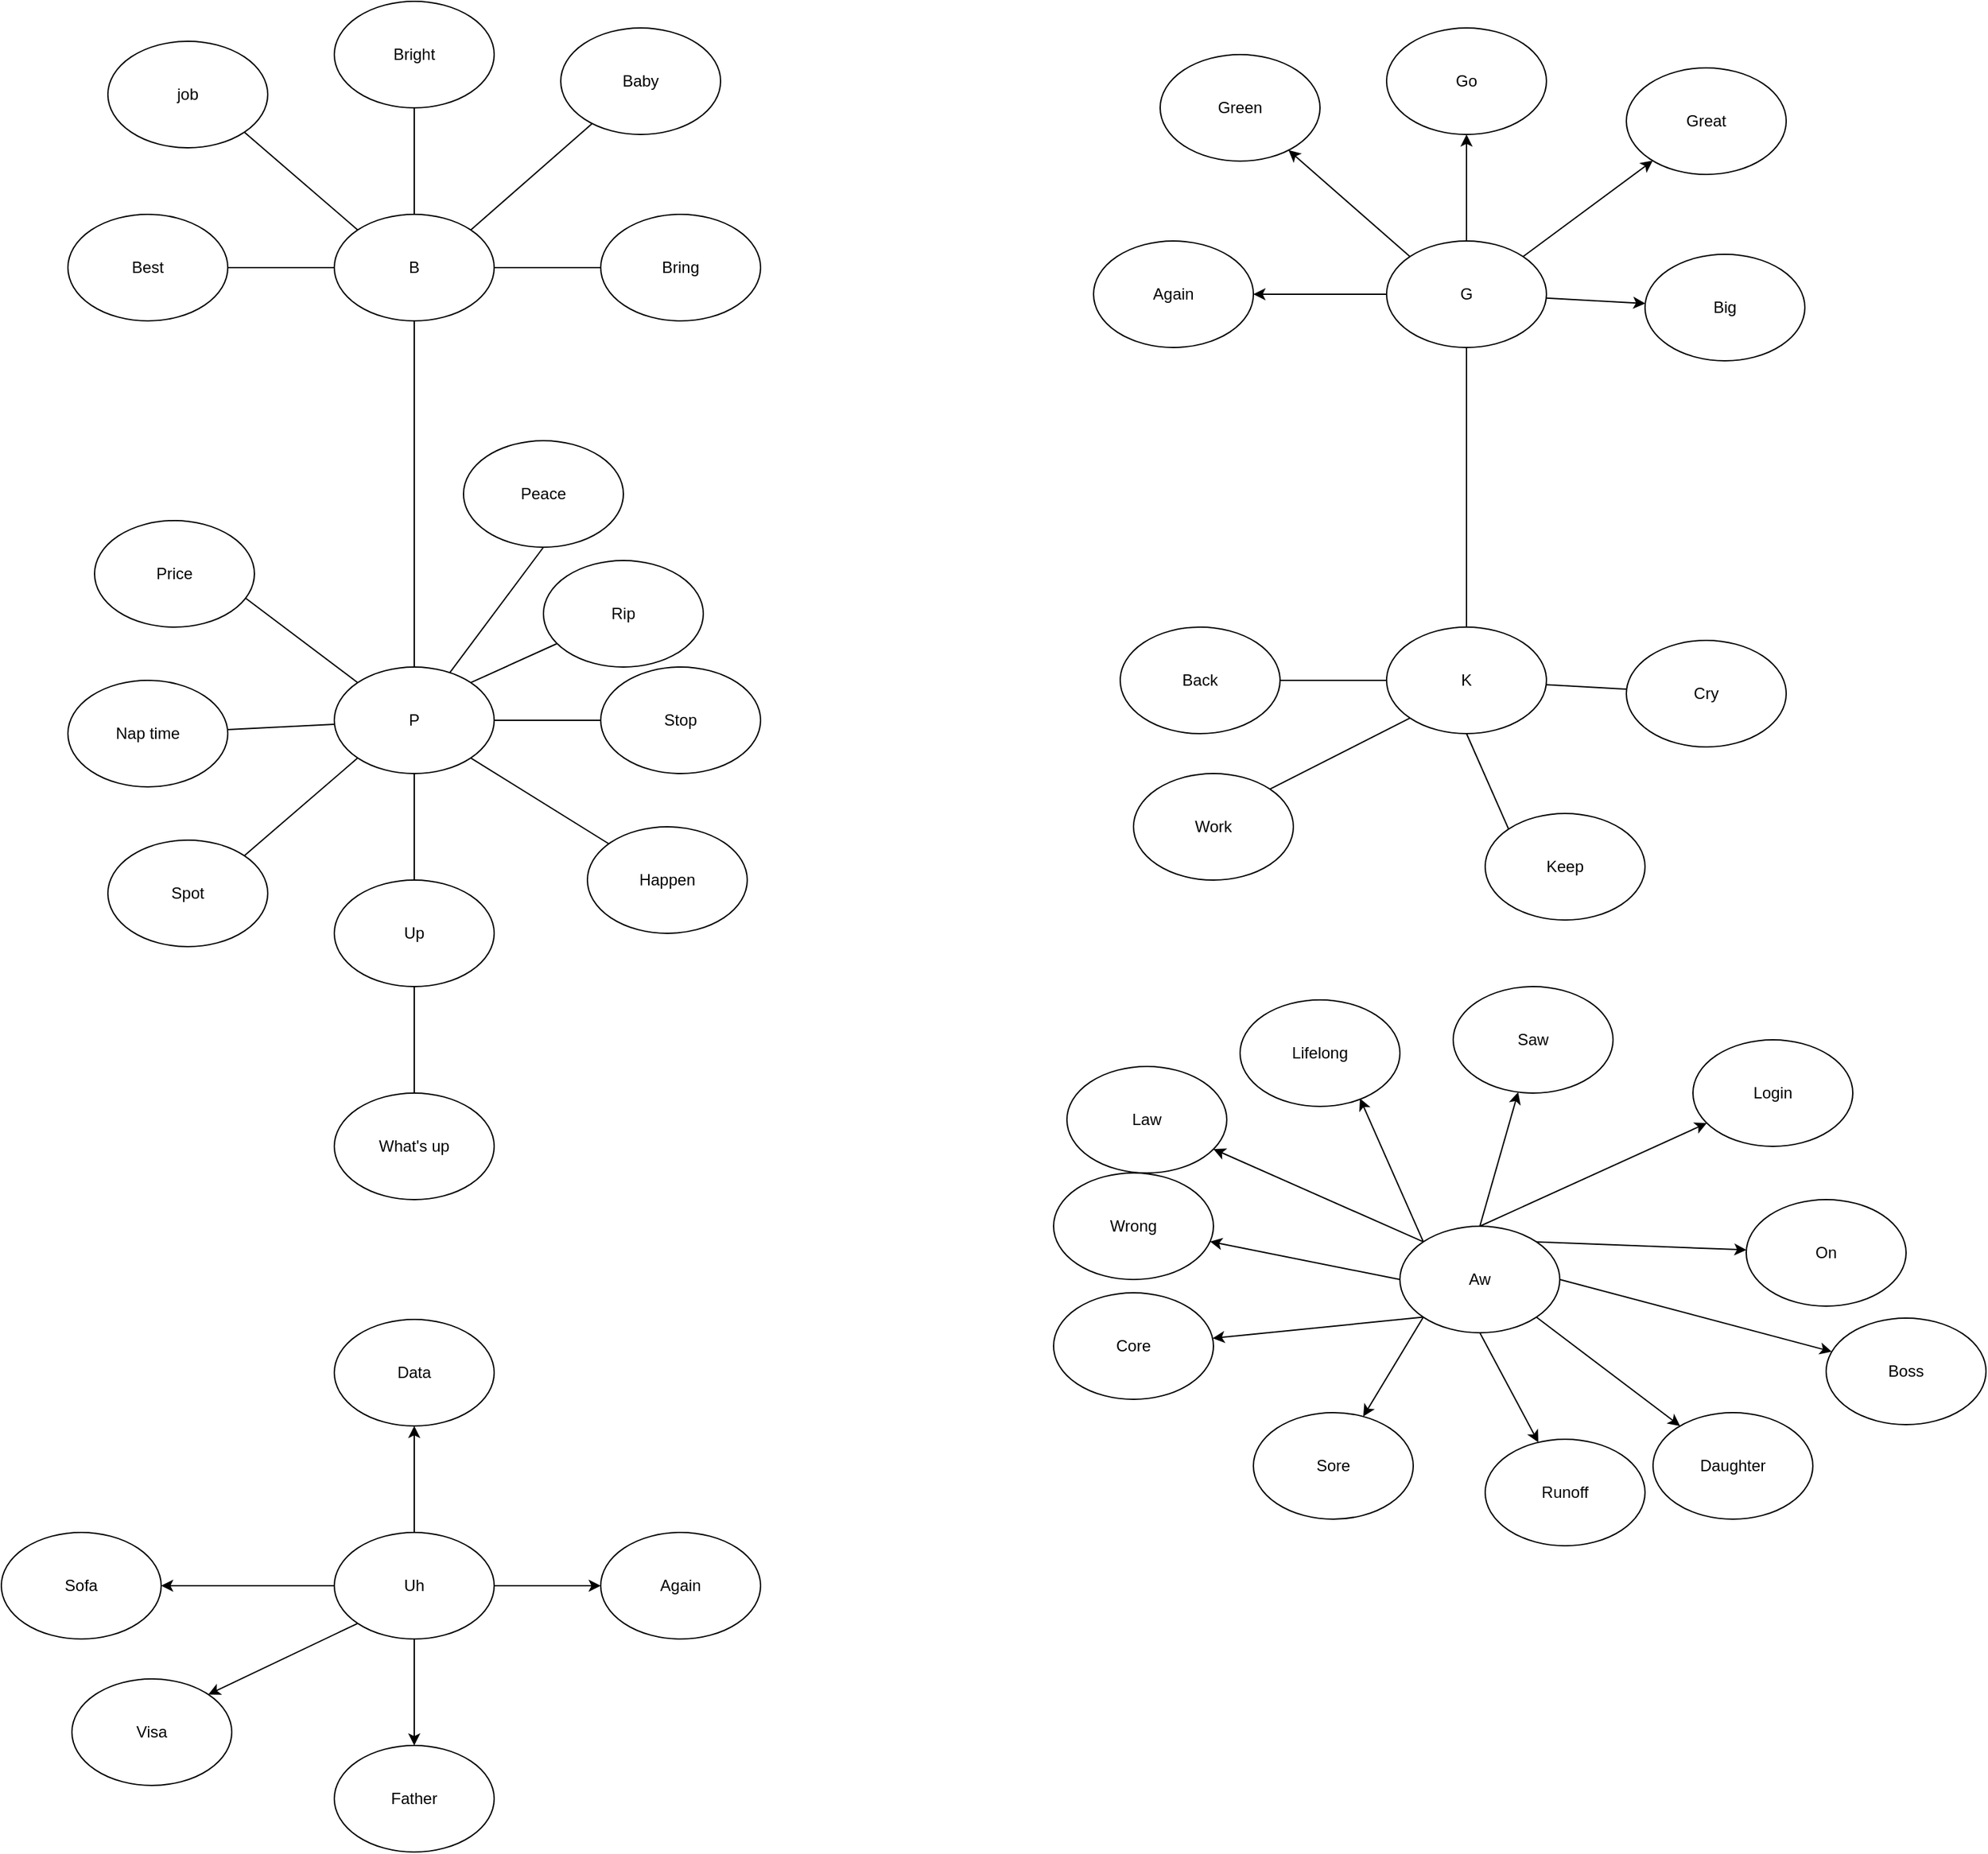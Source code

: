 <mxfile version="15.6.4" type="github">
  <diagram id="xSPHtnjqVK3a8DJXPaqk" name="Consonant">
    <mxGraphModel dx="3009" dy="773" grid="1" gridSize="10" guides="1" tooltips="1" connect="1" arrows="1" fold="1" page="1" pageScale="1" pageWidth="827" pageHeight="1169" math="0" shadow="0">
      <root>
        <mxCell id="0" />
        <mxCell id="1" parent="0" />
        <mxCell id="e4GCMo-crQREHJ02hRd4-3" value="" style="edgeStyle=orthogonalEdgeStyle;rounded=0;orthogonalLoop=1;jettySize=auto;html=1;" parent="1" source="e4GCMo-crQREHJ02hRd4-1" target="e4GCMo-crQREHJ02hRd4-2" edge="1">
          <mxGeometry relative="1" as="geometry" />
        </mxCell>
        <mxCell id="e4GCMo-crQREHJ02hRd4-5" style="rounded=0;orthogonalLoop=1;jettySize=auto;html=1;exitX=0;exitY=0;exitDx=0;exitDy=0;" parent="1" source="e4GCMo-crQREHJ02hRd4-1" target="e4GCMo-crQREHJ02hRd4-4" edge="1">
          <mxGeometry relative="1" as="geometry" />
        </mxCell>
        <mxCell id="e4GCMo-crQREHJ02hRd4-7" style="edgeStyle=none;rounded=0;orthogonalLoop=1;jettySize=auto;html=1;exitX=1;exitY=0;exitDx=0;exitDy=0;" parent="1" source="e4GCMo-crQREHJ02hRd4-1" target="e4GCMo-crQREHJ02hRd4-6" edge="1">
          <mxGeometry relative="1" as="geometry" />
        </mxCell>
        <mxCell id="e4GCMo-crQREHJ02hRd4-9" value="" style="edgeStyle=none;rounded=0;orthogonalLoop=1;jettySize=auto;html=1;" parent="1" source="e4GCMo-crQREHJ02hRd4-1" target="e4GCMo-crQREHJ02hRd4-8" edge="1">
          <mxGeometry relative="1" as="geometry" />
        </mxCell>
        <mxCell id="e4GCMo-crQREHJ02hRd4-11" value="" style="edgeStyle=none;rounded=0;orthogonalLoop=1;jettySize=auto;html=1;" parent="1" source="e4GCMo-crQREHJ02hRd4-1" target="e4GCMo-crQREHJ02hRd4-10" edge="1">
          <mxGeometry relative="1" as="geometry" />
        </mxCell>
        <mxCell id="e4GCMo-crQREHJ02hRd4-13" style="edgeStyle=none;rounded=0;orthogonalLoop=1;jettySize=auto;html=1;entryX=0.5;entryY=0;entryDx=0;entryDy=0;endArrow=none;endFill=0;" parent="1" source="e4GCMo-crQREHJ02hRd4-1" target="e4GCMo-crQREHJ02hRd4-12" edge="1">
          <mxGeometry relative="1" as="geometry" />
        </mxCell>
        <mxCell id="e4GCMo-crQREHJ02hRd4-1" value="G" style="ellipse;whiteSpace=wrap;html=1;" parent="1" vertex="1">
          <mxGeometry x="160" y="360" width="120" height="80" as="geometry" />
        </mxCell>
        <mxCell id="e4GCMo-crQREHJ02hRd4-2" value="Go" style="ellipse;whiteSpace=wrap;html=1;" parent="1" vertex="1">
          <mxGeometry x="160" y="200" width="120" height="80" as="geometry" />
        </mxCell>
        <mxCell id="e4GCMo-crQREHJ02hRd4-4" value="Green" style="ellipse;whiteSpace=wrap;html=1;" parent="1" vertex="1">
          <mxGeometry x="-10" y="220" width="120" height="80" as="geometry" />
        </mxCell>
        <mxCell id="e4GCMo-crQREHJ02hRd4-6" value="Great" style="ellipse;whiteSpace=wrap;html=1;" parent="1" vertex="1">
          <mxGeometry x="340" y="230" width="120" height="80" as="geometry" />
        </mxCell>
        <mxCell id="e4GCMo-crQREHJ02hRd4-8" value="Again" style="ellipse;whiteSpace=wrap;html=1;" parent="1" vertex="1">
          <mxGeometry x="-60" y="360" width="120" height="80" as="geometry" />
        </mxCell>
        <mxCell id="e4GCMo-crQREHJ02hRd4-10" value="Big" style="ellipse;whiteSpace=wrap;html=1;" parent="1" vertex="1">
          <mxGeometry x="354" y="370" width="120" height="80" as="geometry" />
        </mxCell>
        <mxCell id="e4GCMo-crQREHJ02hRd4-15" value="" style="edgeStyle=none;rounded=0;orthogonalLoop=1;jettySize=auto;html=1;endArrow=none;endFill=0;" parent="1" source="e4GCMo-crQREHJ02hRd4-12" target="e4GCMo-crQREHJ02hRd4-14" edge="1">
          <mxGeometry relative="1" as="geometry" />
        </mxCell>
        <mxCell id="e4GCMo-crQREHJ02hRd4-17" value="" style="edgeStyle=none;rounded=0;orthogonalLoop=1;jettySize=auto;html=1;endArrow=none;endFill=0;" parent="1" source="e4GCMo-crQREHJ02hRd4-12" target="e4GCMo-crQREHJ02hRd4-16" edge="1">
          <mxGeometry relative="1" as="geometry" />
        </mxCell>
        <mxCell id="e4GCMo-crQREHJ02hRd4-19" style="edgeStyle=none;rounded=0;orthogonalLoop=1;jettySize=auto;html=1;exitX=0;exitY=1;exitDx=0;exitDy=0;entryX=1;entryY=0;entryDx=0;entryDy=0;endArrow=none;endFill=0;" parent="1" source="e4GCMo-crQREHJ02hRd4-12" target="e4GCMo-crQREHJ02hRd4-18" edge="1">
          <mxGeometry relative="1" as="geometry" />
        </mxCell>
        <mxCell id="e4GCMo-crQREHJ02hRd4-21" style="edgeStyle=none;rounded=0;orthogonalLoop=1;jettySize=auto;html=1;exitX=0.5;exitY=1;exitDx=0;exitDy=0;entryX=0;entryY=0;entryDx=0;entryDy=0;endArrow=none;endFill=0;" parent="1" source="e4GCMo-crQREHJ02hRd4-12" target="e4GCMo-crQREHJ02hRd4-20" edge="1">
          <mxGeometry relative="1" as="geometry" />
        </mxCell>
        <mxCell id="e4GCMo-crQREHJ02hRd4-12" value="K" style="ellipse;whiteSpace=wrap;html=1;" parent="1" vertex="1">
          <mxGeometry x="160" y="650" width="120" height="80" as="geometry" />
        </mxCell>
        <mxCell id="e4GCMo-crQREHJ02hRd4-14" value="Cry" style="ellipse;whiteSpace=wrap;html=1;" parent="1" vertex="1">
          <mxGeometry x="340" y="660" width="120" height="80" as="geometry" />
        </mxCell>
        <mxCell id="e4GCMo-crQREHJ02hRd4-16" value="Back" style="ellipse;whiteSpace=wrap;html=1;" parent="1" vertex="1">
          <mxGeometry x="-40" y="650" width="120" height="80" as="geometry" />
        </mxCell>
        <mxCell id="e4GCMo-crQREHJ02hRd4-18" value="Work" style="ellipse;whiteSpace=wrap;html=1;" parent="1" vertex="1">
          <mxGeometry x="-30" y="760" width="120" height="80" as="geometry" />
        </mxCell>
        <mxCell id="e4GCMo-crQREHJ02hRd4-20" value="Keep" style="ellipse;whiteSpace=wrap;html=1;" parent="1" vertex="1">
          <mxGeometry x="234" y="790" width="120" height="80" as="geometry" />
        </mxCell>
        <mxCell id="Z2mWBq97ujXOIqgyVaY3-3" style="edgeStyle=none;rounded=0;orthogonalLoop=1;jettySize=auto;html=1;entryX=0.5;entryY=1;entryDx=0;entryDy=0;endArrow=none;endFill=0;" parent="1" source="Z2mWBq97ujXOIqgyVaY3-1" target="Z2mWBq97ujXOIqgyVaY3-2" edge="1">
          <mxGeometry relative="1" as="geometry" />
        </mxCell>
        <mxCell id="Z2mWBq97ujXOIqgyVaY3-5" value="" style="edgeStyle=none;rounded=0;orthogonalLoop=1;jettySize=auto;html=1;endArrow=none;endFill=0;" parent="1" source="Z2mWBq97ujXOIqgyVaY3-1" target="Z2mWBq97ujXOIqgyVaY3-4" edge="1">
          <mxGeometry relative="1" as="geometry" />
        </mxCell>
        <mxCell id="Z2mWBq97ujXOIqgyVaY3-7" value="" style="edgeStyle=none;rounded=0;orthogonalLoop=1;jettySize=auto;html=1;endArrow=none;endFill=0;" parent="1" source="Z2mWBq97ujXOIqgyVaY3-1" target="Z2mWBq97ujXOIqgyVaY3-6" edge="1">
          <mxGeometry relative="1" as="geometry" />
        </mxCell>
        <mxCell id="Z2mWBq97ujXOIqgyVaY3-9" value="" style="edgeStyle=none;rounded=0;orthogonalLoop=1;jettySize=auto;html=1;endArrow=none;endFill=0;" parent="1" source="Z2mWBq97ujXOIqgyVaY3-1" target="Z2mWBq97ujXOIqgyVaY3-8" edge="1">
          <mxGeometry relative="1" as="geometry" />
        </mxCell>
        <mxCell id="Z2mWBq97ujXOIqgyVaY3-29" style="edgeStyle=none;rounded=0;orthogonalLoop=1;jettySize=auto;html=1;exitX=1;exitY=0;exitDx=0;exitDy=0;endArrow=none;endFill=0;" parent="1" source="Z2mWBq97ujXOIqgyVaY3-1" target="Z2mWBq97ujXOIqgyVaY3-28" edge="1">
          <mxGeometry relative="1" as="geometry" />
        </mxCell>
        <mxCell id="Z2mWBq97ujXOIqgyVaY3-32" style="edgeStyle=none;rounded=0;orthogonalLoop=1;jettySize=auto;html=1;exitX=0;exitY=0;exitDx=0;exitDy=0;entryX=1;entryY=1;entryDx=0;entryDy=0;endArrow=none;endFill=0;" parent="1" source="Z2mWBq97ujXOIqgyVaY3-1" target="Z2mWBq97ujXOIqgyVaY3-31" edge="1">
          <mxGeometry relative="1" as="geometry" />
        </mxCell>
        <mxCell id="Z2mWBq97ujXOIqgyVaY3-1" value="B" style="ellipse;whiteSpace=wrap;html=1;" parent="1" vertex="1">
          <mxGeometry x="-630" y="340" width="120" height="80" as="geometry" />
        </mxCell>
        <mxCell id="Z2mWBq97ujXOIqgyVaY3-11" value="" style="edgeStyle=none;rounded=0;orthogonalLoop=1;jettySize=auto;html=1;endArrow=none;endFill=0;" parent="1" source="Z2mWBq97ujXOIqgyVaY3-2" target="Z2mWBq97ujXOIqgyVaY3-10" edge="1">
          <mxGeometry relative="1" as="geometry" />
        </mxCell>
        <mxCell id="Z2mWBq97ujXOIqgyVaY3-14" style="edgeStyle=none;rounded=0;orthogonalLoop=1;jettySize=auto;html=1;exitX=1;exitY=1;exitDx=0;exitDy=0;endArrow=none;endFill=0;" parent="1" source="Z2mWBq97ujXOIqgyVaY3-2" target="Z2mWBq97ujXOIqgyVaY3-13" edge="1">
          <mxGeometry relative="1" as="geometry" />
        </mxCell>
        <mxCell id="Z2mWBq97ujXOIqgyVaY3-16" value="" style="edgeStyle=none;rounded=0;orthogonalLoop=1;jettySize=auto;html=1;endArrow=none;endFill=0;" parent="1" source="Z2mWBq97ujXOIqgyVaY3-2" target="Z2mWBq97ujXOIqgyVaY3-15" edge="1">
          <mxGeometry relative="1" as="geometry" />
        </mxCell>
        <mxCell id="Z2mWBq97ujXOIqgyVaY3-18" value="" style="edgeStyle=none;rounded=0;orthogonalLoop=1;jettySize=auto;html=1;endArrow=none;endFill=0;" parent="1" source="Z2mWBq97ujXOIqgyVaY3-2" target="Z2mWBq97ujXOIqgyVaY3-17" edge="1">
          <mxGeometry relative="1" as="geometry" />
        </mxCell>
        <mxCell id="Z2mWBq97ujXOIqgyVaY3-23" style="edgeStyle=none;rounded=0;orthogonalLoop=1;jettySize=auto;html=1;exitX=0;exitY=1;exitDx=0;exitDy=0;entryX=1;entryY=0;entryDx=0;entryDy=0;endArrow=none;endFill=0;" parent="1" source="Z2mWBq97ujXOIqgyVaY3-2" target="Z2mWBq97ujXOIqgyVaY3-22" edge="1">
          <mxGeometry relative="1" as="geometry" />
        </mxCell>
        <mxCell id="Z2mWBq97ujXOIqgyVaY3-26" style="edgeStyle=none;rounded=0;orthogonalLoop=1;jettySize=auto;html=1;exitX=1;exitY=0;exitDx=0;exitDy=0;endArrow=none;endFill=0;" parent="1" source="Z2mWBq97ujXOIqgyVaY3-2" target="Z2mWBq97ujXOIqgyVaY3-25" edge="1">
          <mxGeometry relative="1" as="geometry" />
        </mxCell>
        <mxCell id="Z2mWBq97ujXOIqgyVaY3-35" style="edgeStyle=none;rounded=0;orthogonalLoop=1;jettySize=auto;html=1;exitX=0;exitY=0;exitDx=0;exitDy=0;entryX=0.942;entryY=0.725;entryDx=0;entryDy=0;entryPerimeter=0;endArrow=none;endFill=0;" parent="1" source="Z2mWBq97ujXOIqgyVaY3-2" target="Z2mWBq97ujXOIqgyVaY3-34" edge="1">
          <mxGeometry relative="1" as="geometry" />
        </mxCell>
        <mxCell id="Z2mWBq97ujXOIqgyVaY3-37" style="edgeStyle=none;rounded=0;orthogonalLoop=1;jettySize=auto;html=1;entryX=0.5;entryY=1;entryDx=0;entryDy=0;endArrow=none;endFill=0;" parent="1" source="Z2mWBq97ujXOIqgyVaY3-2" target="Z2mWBq97ujXOIqgyVaY3-36" edge="1">
          <mxGeometry relative="1" as="geometry" />
        </mxCell>
        <mxCell id="Z2mWBq97ujXOIqgyVaY3-2" value="P" style="ellipse;whiteSpace=wrap;html=1;" parent="1" vertex="1">
          <mxGeometry x="-630" y="680" width="120" height="80" as="geometry" />
        </mxCell>
        <mxCell id="Z2mWBq97ujXOIqgyVaY3-4" value="Bring" style="ellipse;whiteSpace=wrap;html=1;" parent="1" vertex="1">
          <mxGeometry x="-430" y="340" width="120" height="80" as="geometry" />
        </mxCell>
        <mxCell id="Z2mWBq97ujXOIqgyVaY3-6" value="Bright" style="ellipse;whiteSpace=wrap;html=1;" parent="1" vertex="1">
          <mxGeometry x="-630" y="180" width="120" height="80" as="geometry" />
        </mxCell>
        <mxCell id="Z2mWBq97ujXOIqgyVaY3-8" value="Best" style="ellipse;whiteSpace=wrap;html=1;" parent="1" vertex="1">
          <mxGeometry x="-830" y="340" width="120" height="80" as="geometry" />
        </mxCell>
        <mxCell id="Z2mWBq97ujXOIqgyVaY3-10" value="Stop" style="ellipse;whiteSpace=wrap;html=1;" parent="1" vertex="1">
          <mxGeometry x="-430" y="680" width="120" height="80" as="geometry" />
        </mxCell>
        <mxCell id="Z2mWBq97ujXOIqgyVaY3-13" value="Happen" style="ellipse;whiteSpace=wrap;html=1;" parent="1" vertex="1">
          <mxGeometry x="-440" y="800" width="120" height="80" as="geometry" />
        </mxCell>
        <mxCell id="Z2mWBq97ujXOIqgyVaY3-20" value="" style="edgeStyle=none;rounded=0;orthogonalLoop=1;jettySize=auto;html=1;endArrow=none;endFill=0;" parent="1" source="Z2mWBq97ujXOIqgyVaY3-15" target="Z2mWBq97ujXOIqgyVaY3-19" edge="1">
          <mxGeometry relative="1" as="geometry" />
        </mxCell>
        <mxCell id="Z2mWBq97ujXOIqgyVaY3-15" value="Up" style="ellipse;whiteSpace=wrap;html=1;" parent="1" vertex="1">
          <mxGeometry x="-630" y="840" width="120" height="80" as="geometry" />
        </mxCell>
        <mxCell id="Z2mWBq97ujXOIqgyVaY3-17" value="Nap time" style="ellipse;whiteSpace=wrap;html=1;" parent="1" vertex="1">
          <mxGeometry x="-830" y="690" width="120" height="80" as="geometry" />
        </mxCell>
        <mxCell id="Z2mWBq97ujXOIqgyVaY3-19" value="What&#39;s up" style="ellipse;whiteSpace=wrap;html=1;" parent="1" vertex="1">
          <mxGeometry x="-630" y="1000" width="120" height="80" as="geometry" />
        </mxCell>
        <mxCell id="Z2mWBq97ujXOIqgyVaY3-22" value="Spot" style="ellipse;whiteSpace=wrap;html=1;" parent="1" vertex="1">
          <mxGeometry x="-800" y="810" width="120" height="80" as="geometry" />
        </mxCell>
        <mxCell id="Z2mWBq97ujXOIqgyVaY3-25" value="Rip" style="ellipse;whiteSpace=wrap;html=1;" parent="1" vertex="1">
          <mxGeometry x="-473" y="600" width="120" height="80" as="geometry" />
        </mxCell>
        <mxCell id="Z2mWBq97ujXOIqgyVaY3-28" value="Baby" style="ellipse;whiteSpace=wrap;html=1;" parent="1" vertex="1">
          <mxGeometry x="-460" y="200" width="120" height="80" as="geometry" />
        </mxCell>
        <mxCell id="Z2mWBq97ujXOIqgyVaY3-31" value="job" style="ellipse;whiteSpace=wrap;html=1;" parent="1" vertex="1">
          <mxGeometry x="-800" y="210" width="120" height="80" as="geometry" />
        </mxCell>
        <mxCell id="Z2mWBq97ujXOIqgyVaY3-34" value="Price" style="ellipse;whiteSpace=wrap;html=1;" parent="1" vertex="1">
          <mxGeometry x="-810" y="570" width="120" height="80" as="geometry" />
        </mxCell>
        <mxCell id="Z2mWBq97ujXOIqgyVaY3-36" value="Peace" style="ellipse;whiteSpace=wrap;html=1;" parent="1" vertex="1">
          <mxGeometry x="-533" y="510" width="120" height="80" as="geometry" />
        </mxCell>
        <mxCell id="tf4zqK-6cAZx2ctjrn7H-13" style="rounded=0;orthogonalLoop=1;jettySize=auto;html=1;exitX=1;exitY=1;exitDx=0;exitDy=0;" parent="1" source="tf4zqK-6cAZx2ctjrn7H-1" target="tf4zqK-6cAZx2ctjrn7H-12" edge="1">
          <mxGeometry relative="1" as="geometry" />
        </mxCell>
        <mxCell id="tf4zqK-6cAZx2ctjrn7H-14" style="edgeStyle=none;rounded=0;orthogonalLoop=1;jettySize=auto;html=1;exitX=1;exitY=0.5;exitDx=0;exitDy=0;" parent="1" source="tf4zqK-6cAZx2ctjrn7H-1" target="tf4zqK-6cAZx2ctjrn7H-7" edge="1">
          <mxGeometry relative="1" as="geometry" />
        </mxCell>
        <mxCell id="tf4zqK-6cAZx2ctjrn7H-15" style="edgeStyle=none;rounded=0;orthogonalLoop=1;jettySize=auto;html=1;exitX=1;exitY=0;exitDx=0;exitDy=0;" parent="1" source="tf4zqK-6cAZx2ctjrn7H-1" target="tf4zqK-6cAZx2ctjrn7H-2" edge="1">
          <mxGeometry relative="1" as="geometry" />
        </mxCell>
        <mxCell id="tf4zqK-6cAZx2ctjrn7H-16" style="edgeStyle=none;rounded=0;orthogonalLoop=1;jettySize=auto;html=1;exitX=0.5;exitY=0;exitDx=0;exitDy=0;" parent="1" source="tf4zqK-6cAZx2ctjrn7H-1" target="tf4zqK-6cAZx2ctjrn7H-10" edge="1">
          <mxGeometry relative="1" as="geometry" />
        </mxCell>
        <mxCell id="tf4zqK-6cAZx2ctjrn7H-17" style="edgeStyle=none;rounded=0;orthogonalLoop=1;jettySize=auto;html=1;exitX=0.5;exitY=0;exitDx=0;exitDy=0;" parent="1" source="tf4zqK-6cAZx2ctjrn7H-1" target="tf4zqK-6cAZx2ctjrn7H-3" edge="1">
          <mxGeometry relative="1" as="geometry" />
        </mxCell>
        <mxCell id="tf4zqK-6cAZx2ctjrn7H-18" style="edgeStyle=none;rounded=0;orthogonalLoop=1;jettySize=auto;html=1;exitX=0;exitY=0;exitDx=0;exitDy=0;entryX=0.75;entryY=0.925;entryDx=0;entryDy=0;entryPerimeter=0;" parent="1" source="tf4zqK-6cAZx2ctjrn7H-1" target="tf4zqK-6cAZx2ctjrn7H-9" edge="1">
          <mxGeometry relative="1" as="geometry" />
        </mxCell>
        <mxCell id="tf4zqK-6cAZx2ctjrn7H-19" style="edgeStyle=none;rounded=0;orthogonalLoop=1;jettySize=auto;html=1;exitX=0;exitY=0;exitDx=0;exitDy=0;" parent="1" source="tf4zqK-6cAZx2ctjrn7H-1" target="tf4zqK-6cAZx2ctjrn7H-4" edge="1">
          <mxGeometry relative="1" as="geometry" />
        </mxCell>
        <mxCell id="tf4zqK-6cAZx2ctjrn7H-20" style="edgeStyle=none;rounded=0;orthogonalLoop=1;jettySize=auto;html=1;exitX=0;exitY=0.5;exitDx=0;exitDy=0;" parent="1" source="tf4zqK-6cAZx2ctjrn7H-1" target="tf4zqK-6cAZx2ctjrn7H-11" edge="1">
          <mxGeometry relative="1" as="geometry" />
        </mxCell>
        <mxCell id="tf4zqK-6cAZx2ctjrn7H-21" style="edgeStyle=none;rounded=0;orthogonalLoop=1;jettySize=auto;html=1;exitX=0;exitY=1;exitDx=0;exitDy=0;" parent="1" source="tf4zqK-6cAZx2ctjrn7H-1" target="tf4zqK-6cAZx2ctjrn7H-5" edge="1">
          <mxGeometry relative="1" as="geometry" />
        </mxCell>
        <mxCell id="tf4zqK-6cAZx2ctjrn7H-22" style="edgeStyle=none;rounded=0;orthogonalLoop=1;jettySize=auto;html=1;exitX=0.5;exitY=1;exitDx=0;exitDy=0;" parent="1" source="tf4zqK-6cAZx2ctjrn7H-1" target="tf4zqK-6cAZx2ctjrn7H-8" edge="1">
          <mxGeometry relative="1" as="geometry" />
        </mxCell>
        <mxCell id="tf4zqK-6cAZx2ctjrn7H-23" style="edgeStyle=none;rounded=0;orthogonalLoop=1;jettySize=auto;html=1;exitX=0;exitY=1;exitDx=0;exitDy=0;" parent="1" source="tf4zqK-6cAZx2ctjrn7H-1" target="tf4zqK-6cAZx2ctjrn7H-6" edge="1">
          <mxGeometry relative="1" as="geometry" />
        </mxCell>
        <mxCell id="tf4zqK-6cAZx2ctjrn7H-1" value="Aw" style="ellipse;whiteSpace=wrap;html=1;fillColor=default;strokeColor=default;fontColor=default;" parent="1" vertex="1">
          <mxGeometry x="170" y="1100" width="120" height="80" as="geometry" />
        </mxCell>
        <mxCell id="tf4zqK-6cAZx2ctjrn7H-2" value="On" style="ellipse;whiteSpace=wrap;html=1;" parent="1" vertex="1">
          <mxGeometry x="430" y="1080" width="120" height="80" as="geometry" />
        </mxCell>
        <mxCell id="tf4zqK-6cAZx2ctjrn7H-3" value="Saw" style="ellipse;whiteSpace=wrap;html=1;" parent="1" vertex="1">
          <mxGeometry x="210" y="920" width="120" height="80" as="geometry" />
        </mxCell>
        <mxCell id="tf4zqK-6cAZx2ctjrn7H-4" value="Law" style="ellipse;whiteSpace=wrap;html=1;" parent="1" vertex="1">
          <mxGeometry x="-80" y="980" width="120" height="80" as="geometry" />
        </mxCell>
        <mxCell id="tf4zqK-6cAZx2ctjrn7H-5" value="Core" style="ellipse;whiteSpace=wrap;html=1;" parent="1" vertex="1">
          <mxGeometry x="-90" y="1150" width="120" height="80" as="geometry" />
        </mxCell>
        <mxCell id="tf4zqK-6cAZx2ctjrn7H-6" value="Sore" style="ellipse;whiteSpace=wrap;html=1;" parent="1" vertex="1">
          <mxGeometry x="60" y="1240" width="120" height="80" as="geometry" />
        </mxCell>
        <mxCell id="tf4zqK-6cAZx2ctjrn7H-7" value="Boss" style="ellipse;whiteSpace=wrap;html=1;" parent="1" vertex="1">
          <mxGeometry x="490" y="1169" width="120" height="80" as="geometry" />
        </mxCell>
        <mxCell id="tf4zqK-6cAZx2ctjrn7H-8" value="Runoff" style="ellipse;whiteSpace=wrap;html=1;" parent="1" vertex="1">
          <mxGeometry x="234" y="1260" width="120" height="80" as="geometry" />
        </mxCell>
        <mxCell id="tf4zqK-6cAZx2ctjrn7H-9" value="Lifelong" style="ellipse;whiteSpace=wrap;html=1;" parent="1" vertex="1">
          <mxGeometry x="50" y="930" width="120" height="80" as="geometry" />
        </mxCell>
        <mxCell id="tf4zqK-6cAZx2ctjrn7H-10" value="Login" style="ellipse;whiteSpace=wrap;html=1;" parent="1" vertex="1">
          <mxGeometry x="390" y="960" width="120" height="80" as="geometry" />
        </mxCell>
        <mxCell id="tf4zqK-6cAZx2ctjrn7H-11" value="Wrong" style="ellipse;whiteSpace=wrap;html=1;" parent="1" vertex="1">
          <mxGeometry x="-90" y="1060" width="120" height="80" as="geometry" />
        </mxCell>
        <mxCell id="tf4zqK-6cAZx2ctjrn7H-12" value="Daughter" style="ellipse;whiteSpace=wrap;html=1;" parent="1" vertex="1">
          <mxGeometry x="360" y="1240" width="120" height="80" as="geometry" />
        </mxCell>
        <mxCell id="QpK9T1iOJjYBc8U9JZyT-5" value="" style="edgeStyle=orthogonalEdgeStyle;rounded=0;orthogonalLoop=1;jettySize=auto;html=1;fontColor=default;" edge="1" parent="1" source="QpK9T1iOJjYBc8U9JZyT-1" target="QpK9T1iOJjYBc8U9JZyT-4">
          <mxGeometry relative="1" as="geometry" />
        </mxCell>
        <mxCell id="QpK9T1iOJjYBc8U9JZyT-7" value="" style="edgeStyle=orthogonalEdgeStyle;rounded=0;orthogonalLoop=1;jettySize=auto;html=1;fontColor=default;" edge="1" parent="1" source="QpK9T1iOJjYBc8U9JZyT-1" target="QpK9T1iOJjYBc8U9JZyT-6">
          <mxGeometry relative="1" as="geometry" />
        </mxCell>
        <mxCell id="QpK9T1iOJjYBc8U9JZyT-9" value="" style="rounded=0;orthogonalLoop=1;jettySize=auto;html=1;fontColor=default;" edge="1" parent="1" source="QpK9T1iOJjYBc8U9JZyT-1" target="QpK9T1iOJjYBc8U9JZyT-8">
          <mxGeometry relative="1" as="geometry" />
        </mxCell>
        <mxCell id="QpK9T1iOJjYBc8U9JZyT-11" value="" style="edgeStyle=orthogonalEdgeStyle;rounded=0;orthogonalLoop=1;jettySize=auto;html=1;fontColor=default;" edge="1" parent="1" source="QpK9T1iOJjYBc8U9JZyT-1" target="QpK9T1iOJjYBc8U9JZyT-10">
          <mxGeometry relative="1" as="geometry" />
        </mxCell>
        <mxCell id="QpK9T1iOJjYBc8U9JZyT-12" style="edgeStyle=none;rounded=0;orthogonalLoop=1;jettySize=auto;html=1;exitX=0;exitY=1;exitDx=0;exitDy=0;labelBackgroundColor=default;fontColor=default;strokeColor=default;entryX=1;entryY=0;entryDx=0;entryDy=0;" edge="1" parent="1" source="QpK9T1iOJjYBc8U9JZyT-1" target="QpK9T1iOJjYBc8U9JZyT-13">
          <mxGeometry relative="1" as="geometry">
            <mxPoint x="-760" y="1470" as="targetPoint" />
          </mxGeometry>
        </mxCell>
        <mxCell id="QpK9T1iOJjYBc8U9JZyT-1" value="Uh" style="ellipse;whiteSpace=wrap;html=1;fillColor=default;strokeColor=default;fontColor=default;" vertex="1" parent="1">
          <mxGeometry x="-630" y="1330" width="120" height="80" as="geometry" />
        </mxCell>
        <mxCell id="QpK9T1iOJjYBc8U9JZyT-4" value="Again" style="ellipse;whiteSpace=wrap;html=1;fillColor=default;strokeColor=default;fontColor=default;" vertex="1" parent="1">
          <mxGeometry x="-430" y="1330" width="120" height="80" as="geometry" />
        </mxCell>
        <mxCell id="QpK9T1iOJjYBc8U9JZyT-6" value="Data" style="ellipse;whiteSpace=wrap;html=1;fillColor=default;strokeColor=default;fontColor=default;" vertex="1" parent="1">
          <mxGeometry x="-630" y="1170" width="120" height="80" as="geometry" />
        </mxCell>
        <mxCell id="QpK9T1iOJjYBc8U9JZyT-8" value="Sofa" style="ellipse;whiteSpace=wrap;html=1;fillColor=default;strokeColor=default;fontColor=default;" vertex="1" parent="1">
          <mxGeometry x="-880" y="1330" width="120" height="80" as="geometry" />
        </mxCell>
        <mxCell id="QpK9T1iOJjYBc8U9JZyT-10" value="Father" style="ellipse;whiteSpace=wrap;html=1;fillColor=default;strokeColor=default;fontColor=default;" vertex="1" parent="1">
          <mxGeometry x="-630" y="1490" width="120" height="80" as="geometry" />
        </mxCell>
        <mxCell id="QpK9T1iOJjYBc8U9JZyT-13" value="Visa" style="ellipse;whiteSpace=wrap;html=1;fillColor=default;strokeColor=default;fontColor=default;" vertex="1" parent="1">
          <mxGeometry x="-827" y="1440" width="120" height="80" as="geometry" />
        </mxCell>
      </root>
    </mxGraphModel>
  </diagram>
</mxfile>

